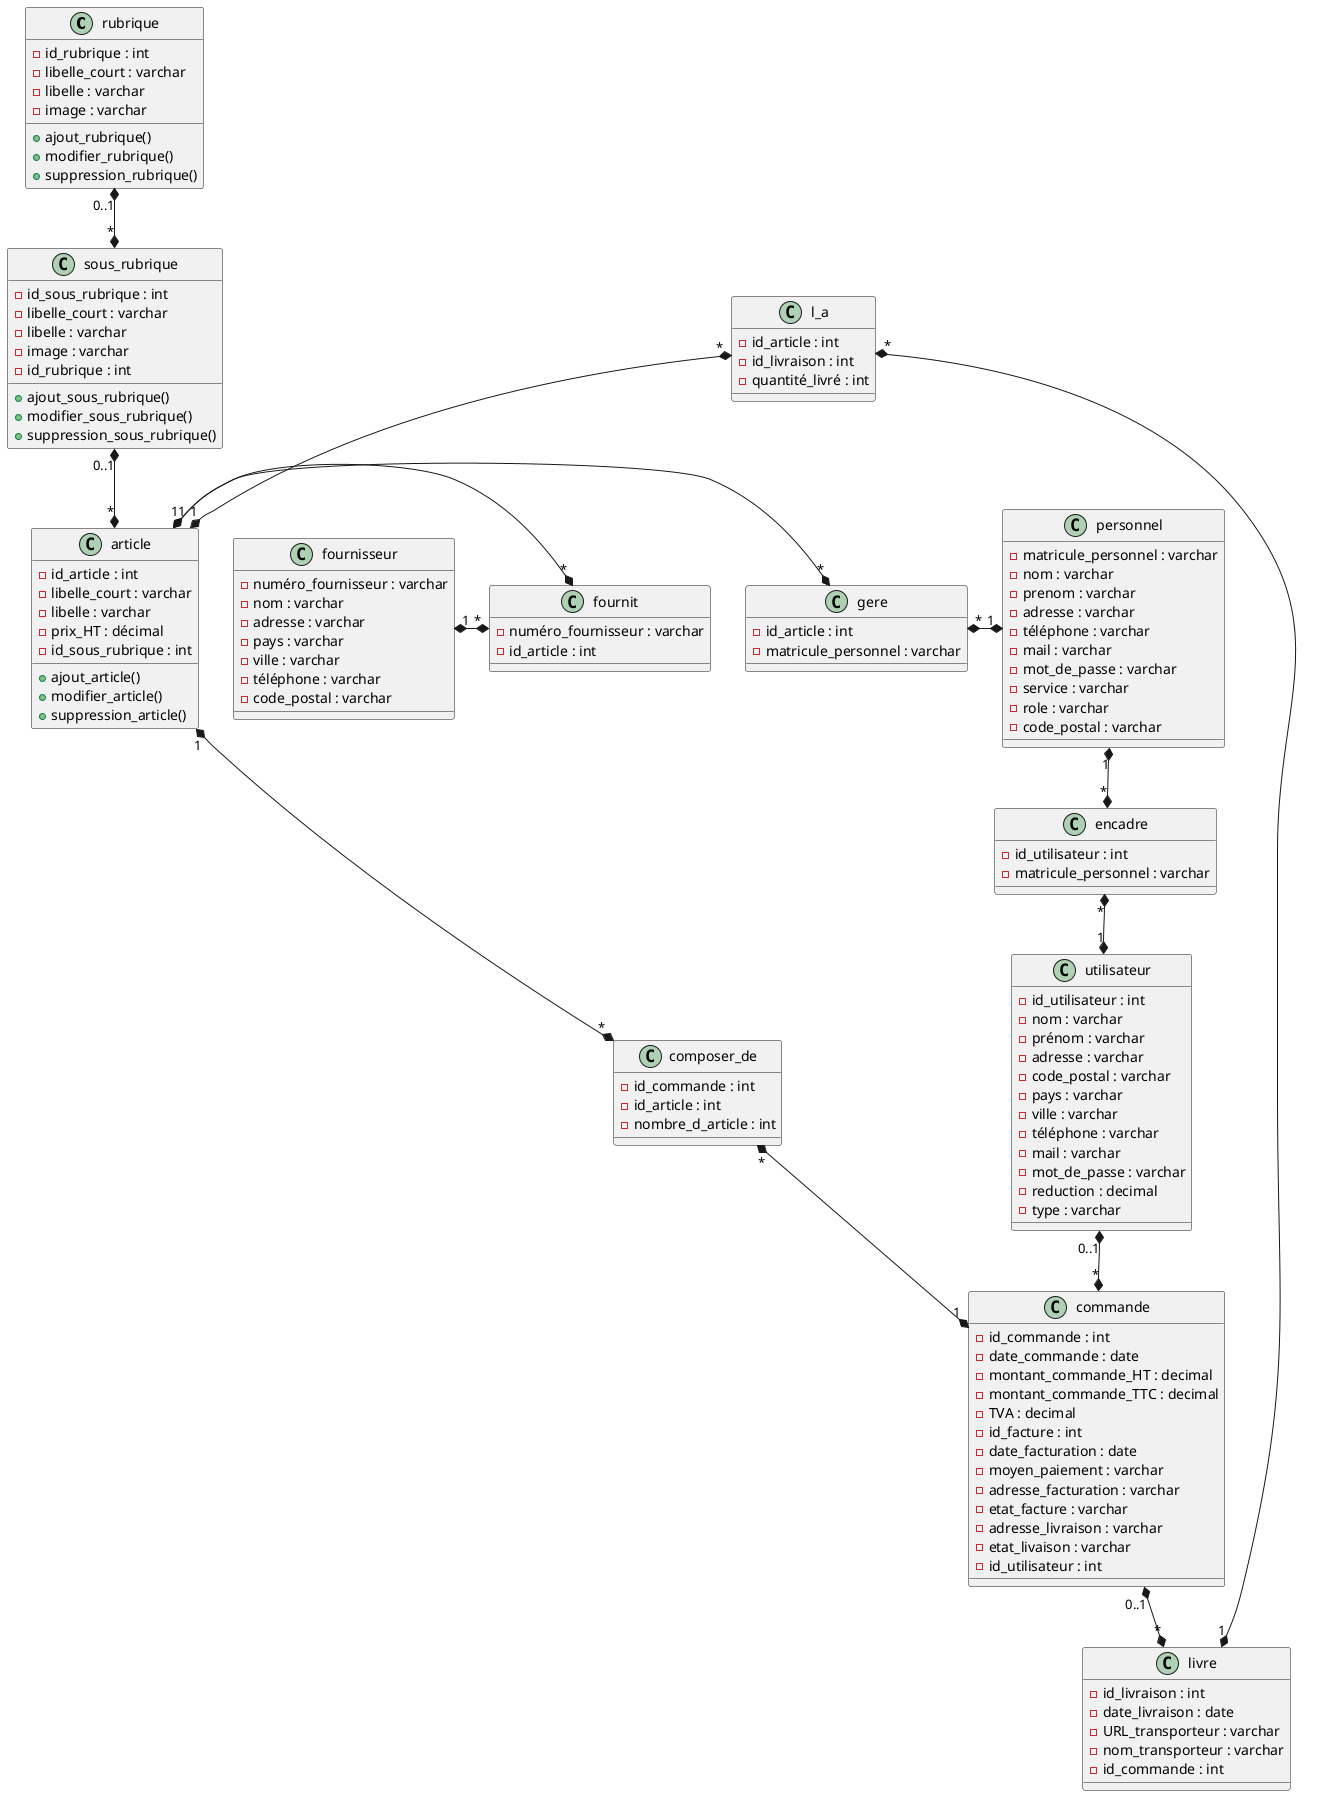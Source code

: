 @startuml

class rubrique {
    -id_rubrique : int
    -libelle_court : varchar
    -libelle : varchar
    -image : varchar
    +ajout_rubrique()
    +modifier_rubrique()
    +suppression_rubrique()
}

class sous_rubrique {
    -id_sous_rubrique : int
    -libelle_court : varchar
    -libelle : varchar
    -image : varchar
    -id_rubrique : int
    +ajout_sous_rubrique()
    +modifier_sous_rubrique()
    +suppression_sous_rubrique()
}

class article {
    -id_article : int
    -libelle_court : varchar
    -libelle : varchar
    -prix_HT : décimal
    -id_sous_rubrique : int
    +ajout_article()
    +modifier_article()
    +suppression_article()
}

class fournisseur {
    -numéro_fournisseur : varchar
    -nom : varchar
    -adresse : varchar
    -pays : varchar
    -ville : varchar
    -téléphone : varchar
    -code_postal : varchar
}

class fournit {
    -numéro_fournisseur : varchar
    -id_article : int
}

class personnel {
    -matricule_personnel : varchar
    -nom : varchar
    -prenom : varchar
    -adresse : varchar
    -téléphone : varchar
    -mail : varchar
    -mot_de_passe : varchar
    -service : varchar
    -role : varchar
    -code_postal : varchar
}

class gere {
    -id_article : int
    -matricule_personnel : varchar
}

class utilisateur {
    -id_utilisateur : int
    -nom : varchar
    -prénom : varchar
    -adresse : varchar
    -code_postal : varchar
    -pays : varchar
    -ville : varchar
    -téléphone : varchar
    -mail : varchar
    -mot_de_passe : varchar
    -reduction : decimal
    -type : varchar
}

class encadre {
    -id_utilisateur : int
    -matricule_personnel : varchar
}

class commande {
    -id_commande : int
    -date_commande : date
    -montant_commande_HT : decimal
    -montant_commande_TTC : decimal
    -TVA : decimal
    -id_facture : int
    -date_facturation : date
    -moyen_paiement : varchar
    -adresse_facturation : varchar
    -etat_facture : varchar
    -adresse_livraison : varchar
    -etat_livaison : varchar
    -id_utilisateur : int
}

class composer_de {
    -id_commande : int
    -id_article : int
    -nombre_d_article : int
}

class livre {
    -id_livraison : int
    -date_livraison : date
    -URL_transporteur : varchar
    -nom_transporteur : varchar
    -id_commande : int
}

class l_a {
    -id_article : int
    -id_livraison : int
    -quantité_livré : int
}

rubrique "0..1" *--* "*" sous_rubrique
sous_rubrique "0..1" *--* "*" article
article "1" *-left-* "*" fournit
fournit "*" *-left-* "1" fournisseur
article "1" *-right-* "*" gere
gere "*" *-right-* "1" personnel
personnel "1" *--* "*" encadre
encadre "*" *--* "1" utilisateur
utilisateur "0..1" *--* "*" commande
commande "0..1" *--* "*" livre
composer_de "*" *--* "1" commande
article "1" *--* "*" composer_de
livre "1" *-left-* "*" l_a
l_a "*" *--* "1" article

@enduml